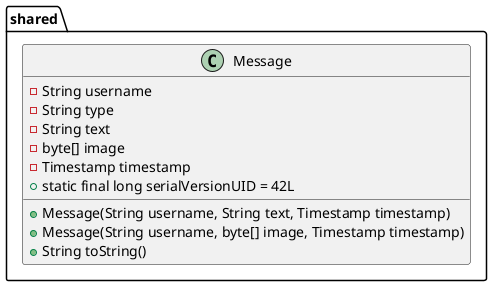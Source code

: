 @startuml Message

package shared {

    class Message {
        - String username
        - String type
        - String text
        - byte[] image
        - Timestamp timestamp
        + static final long serialVersionUID = 42L

        + Message(String username, String text, Timestamp timestamp)
        + Message(String username, byte[] image, Timestamp timestamp)
        + String toString()
    }
}

@enduml
